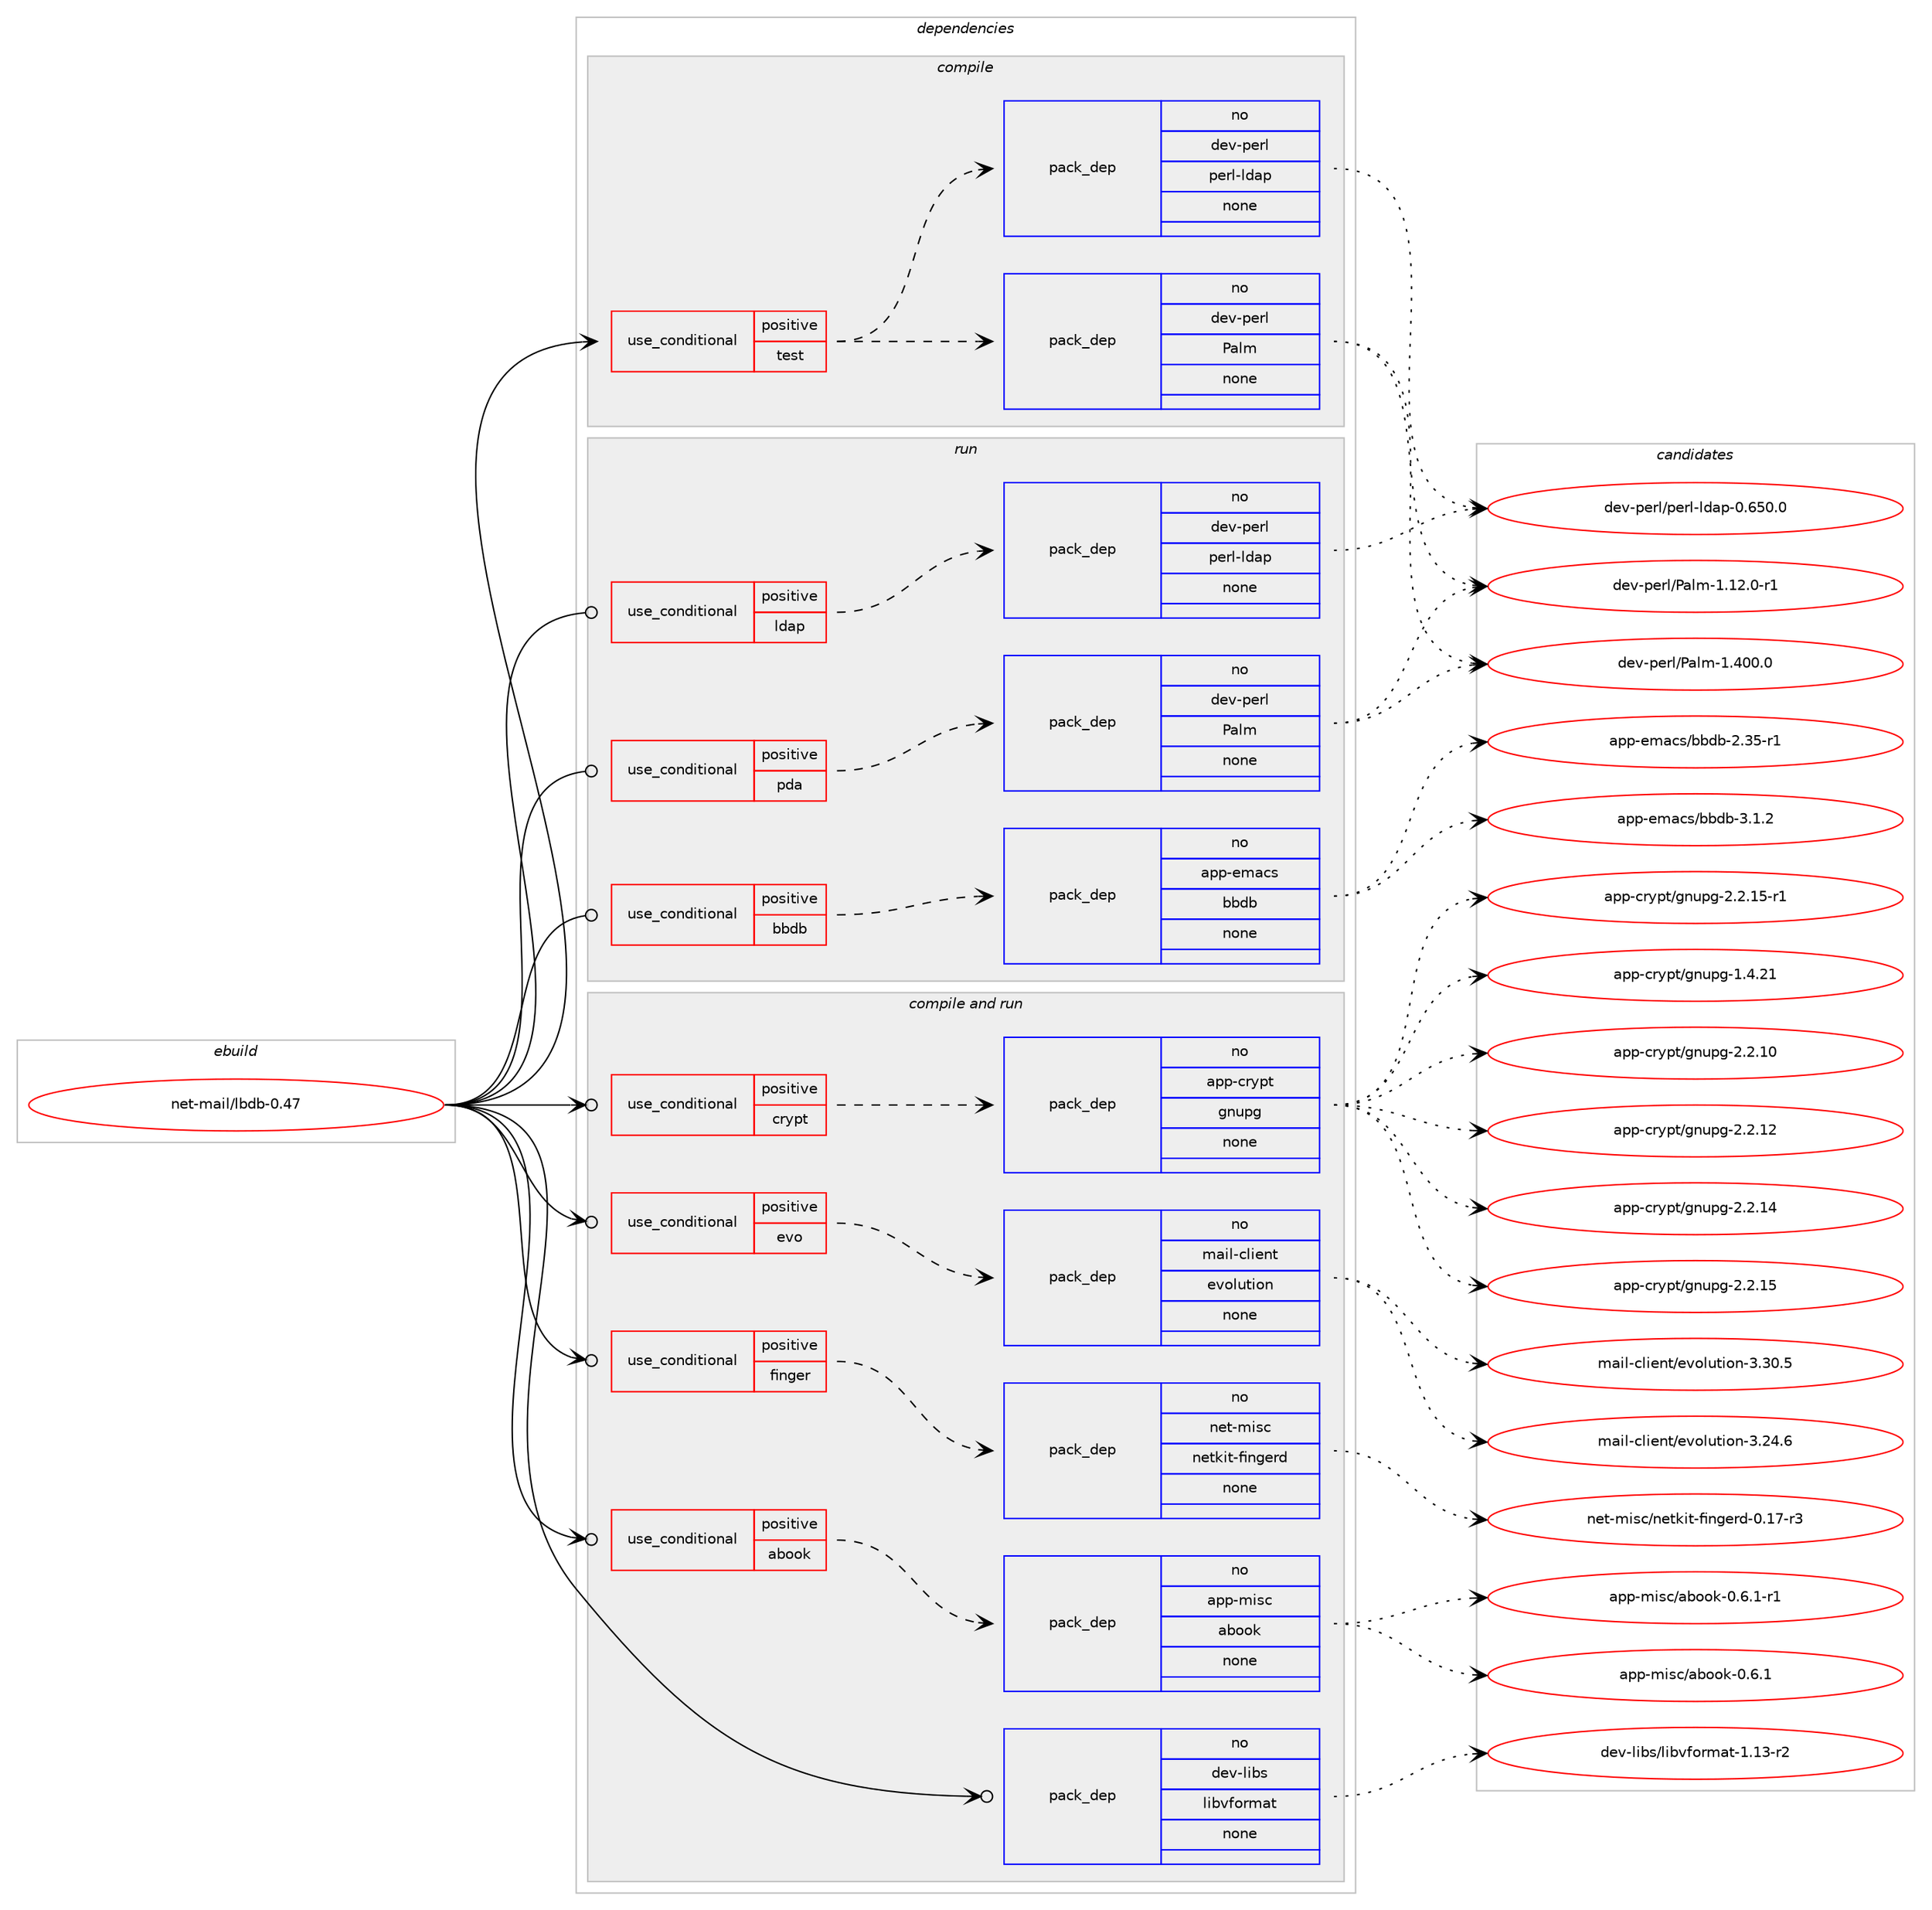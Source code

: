digraph prolog {

# *************
# Graph options
# *************

newrank=true;
concentrate=true;
compound=true;
graph [rankdir=LR,fontname=Helvetica,fontsize=10,ranksep=1.5];#, ranksep=2.5, nodesep=0.2];
edge  [arrowhead=vee];
node  [fontname=Helvetica,fontsize=10];

# **********
# The ebuild
# **********

subgraph cluster_leftcol {
color=gray;
rank=same;
label=<<i>ebuild</i>>;
id [label="net-mail/lbdb-0.47", color=red, width=4, href="../net-mail/lbdb-0.47.svg"];
}

# ****************
# The dependencies
# ****************

subgraph cluster_midcol {
color=gray;
label=<<i>dependencies</i>>;
subgraph cluster_compile {
fillcolor="#eeeeee";
style=filled;
label=<<i>compile</i>>;
subgraph cond49 {
dependency790 [label=<<TABLE BORDER="0" CELLBORDER="1" CELLSPACING="0" CELLPADDING="4"><TR><TD ROWSPAN="3" CELLPADDING="10">use_conditional</TD></TR><TR><TD>positive</TD></TR><TR><TD>test</TD></TR></TABLE>>, shape=none, color=red];
subgraph pack735 {
dependency791 [label=<<TABLE BORDER="0" CELLBORDER="1" CELLSPACING="0" CELLPADDING="4" WIDTH="220"><TR><TD ROWSPAN="6" CELLPADDING="30">pack_dep</TD></TR><TR><TD WIDTH="110">no</TD></TR><TR><TD>dev-perl</TD></TR><TR><TD>Palm</TD></TR><TR><TD>none</TD></TR><TR><TD></TD></TR></TABLE>>, shape=none, color=blue];
}
dependency790:e -> dependency791:w [weight=20,style="dashed",arrowhead="vee"];
subgraph pack736 {
dependency792 [label=<<TABLE BORDER="0" CELLBORDER="1" CELLSPACING="0" CELLPADDING="4" WIDTH="220"><TR><TD ROWSPAN="6" CELLPADDING="30">pack_dep</TD></TR><TR><TD WIDTH="110">no</TD></TR><TR><TD>dev-perl</TD></TR><TR><TD>perl-ldap</TD></TR><TR><TD>none</TD></TR><TR><TD></TD></TR></TABLE>>, shape=none, color=blue];
}
dependency790:e -> dependency792:w [weight=20,style="dashed",arrowhead="vee"];
}
id:e -> dependency790:w [weight=20,style="solid",arrowhead="vee"];
}
subgraph cluster_compileandrun {
fillcolor="#eeeeee";
style=filled;
label=<<i>compile and run</i>>;
subgraph cond50 {
dependency793 [label=<<TABLE BORDER="0" CELLBORDER="1" CELLSPACING="0" CELLPADDING="4"><TR><TD ROWSPAN="3" CELLPADDING="10">use_conditional</TD></TR><TR><TD>positive</TD></TR><TR><TD>abook</TD></TR></TABLE>>, shape=none, color=red];
subgraph pack737 {
dependency794 [label=<<TABLE BORDER="0" CELLBORDER="1" CELLSPACING="0" CELLPADDING="4" WIDTH="220"><TR><TD ROWSPAN="6" CELLPADDING="30">pack_dep</TD></TR><TR><TD WIDTH="110">no</TD></TR><TR><TD>app-misc</TD></TR><TR><TD>abook</TD></TR><TR><TD>none</TD></TR><TR><TD></TD></TR></TABLE>>, shape=none, color=blue];
}
dependency793:e -> dependency794:w [weight=20,style="dashed",arrowhead="vee"];
}
id:e -> dependency793:w [weight=20,style="solid",arrowhead="odotvee"];
subgraph cond51 {
dependency795 [label=<<TABLE BORDER="0" CELLBORDER="1" CELLSPACING="0" CELLPADDING="4"><TR><TD ROWSPAN="3" CELLPADDING="10">use_conditional</TD></TR><TR><TD>positive</TD></TR><TR><TD>crypt</TD></TR></TABLE>>, shape=none, color=red];
subgraph pack738 {
dependency796 [label=<<TABLE BORDER="0" CELLBORDER="1" CELLSPACING="0" CELLPADDING="4" WIDTH="220"><TR><TD ROWSPAN="6" CELLPADDING="30">pack_dep</TD></TR><TR><TD WIDTH="110">no</TD></TR><TR><TD>app-crypt</TD></TR><TR><TD>gnupg</TD></TR><TR><TD>none</TD></TR><TR><TD></TD></TR></TABLE>>, shape=none, color=blue];
}
dependency795:e -> dependency796:w [weight=20,style="dashed",arrowhead="vee"];
}
id:e -> dependency795:w [weight=20,style="solid",arrowhead="odotvee"];
subgraph cond52 {
dependency797 [label=<<TABLE BORDER="0" CELLBORDER="1" CELLSPACING="0" CELLPADDING="4"><TR><TD ROWSPAN="3" CELLPADDING="10">use_conditional</TD></TR><TR><TD>positive</TD></TR><TR><TD>evo</TD></TR></TABLE>>, shape=none, color=red];
subgraph pack739 {
dependency798 [label=<<TABLE BORDER="0" CELLBORDER="1" CELLSPACING="0" CELLPADDING="4" WIDTH="220"><TR><TD ROWSPAN="6" CELLPADDING="30">pack_dep</TD></TR><TR><TD WIDTH="110">no</TD></TR><TR><TD>mail-client</TD></TR><TR><TD>evolution</TD></TR><TR><TD>none</TD></TR><TR><TD></TD></TR></TABLE>>, shape=none, color=blue];
}
dependency797:e -> dependency798:w [weight=20,style="dashed",arrowhead="vee"];
}
id:e -> dependency797:w [weight=20,style="solid",arrowhead="odotvee"];
subgraph cond53 {
dependency799 [label=<<TABLE BORDER="0" CELLBORDER="1" CELLSPACING="0" CELLPADDING="4"><TR><TD ROWSPAN="3" CELLPADDING="10">use_conditional</TD></TR><TR><TD>positive</TD></TR><TR><TD>finger</TD></TR></TABLE>>, shape=none, color=red];
subgraph pack740 {
dependency800 [label=<<TABLE BORDER="0" CELLBORDER="1" CELLSPACING="0" CELLPADDING="4" WIDTH="220"><TR><TD ROWSPAN="6" CELLPADDING="30">pack_dep</TD></TR><TR><TD WIDTH="110">no</TD></TR><TR><TD>net-misc</TD></TR><TR><TD>netkit-fingerd</TD></TR><TR><TD>none</TD></TR><TR><TD></TD></TR></TABLE>>, shape=none, color=blue];
}
dependency799:e -> dependency800:w [weight=20,style="dashed",arrowhead="vee"];
}
id:e -> dependency799:w [weight=20,style="solid",arrowhead="odotvee"];
subgraph pack741 {
dependency801 [label=<<TABLE BORDER="0" CELLBORDER="1" CELLSPACING="0" CELLPADDING="4" WIDTH="220"><TR><TD ROWSPAN="6" CELLPADDING="30">pack_dep</TD></TR><TR><TD WIDTH="110">no</TD></TR><TR><TD>dev-libs</TD></TR><TR><TD>libvformat</TD></TR><TR><TD>none</TD></TR><TR><TD></TD></TR></TABLE>>, shape=none, color=blue];
}
id:e -> dependency801:w [weight=20,style="solid",arrowhead="odotvee"];
}
subgraph cluster_run {
fillcolor="#eeeeee";
style=filled;
label=<<i>run</i>>;
subgraph cond54 {
dependency802 [label=<<TABLE BORDER="0" CELLBORDER="1" CELLSPACING="0" CELLPADDING="4"><TR><TD ROWSPAN="3" CELLPADDING="10">use_conditional</TD></TR><TR><TD>positive</TD></TR><TR><TD>bbdb</TD></TR></TABLE>>, shape=none, color=red];
subgraph pack742 {
dependency803 [label=<<TABLE BORDER="0" CELLBORDER="1" CELLSPACING="0" CELLPADDING="4" WIDTH="220"><TR><TD ROWSPAN="6" CELLPADDING="30">pack_dep</TD></TR><TR><TD WIDTH="110">no</TD></TR><TR><TD>app-emacs</TD></TR><TR><TD>bbdb</TD></TR><TR><TD>none</TD></TR><TR><TD></TD></TR></TABLE>>, shape=none, color=blue];
}
dependency802:e -> dependency803:w [weight=20,style="dashed",arrowhead="vee"];
}
id:e -> dependency802:w [weight=20,style="solid",arrowhead="odot"];
subgraph cond55 {
dependency804 [label=<<TABLE BORDER="0" CELLBORDER="1" CELLSPACING="0" CELLPADDING="4"><TR><TD ROWSPAN="3" CELLPADDING="10">use_conditional</TD></TR><TR><TD>positive</TD></TR><TR><TD>ldap</TD></TR></TABLE>>, shape=none, color=red];
subgraph pack743 {
dependency805 [label=<<TABLE BORDER="0" CELLBORDER="1" CELLSPACING="0" CELLPADDING="4" WIDTH="220"><TR><TD ROWSPAN="6" CELLPADDING="30">pack_dep</TD></TR><TR><TD WIDTH="110">no</TD></TR><TR><TD>dev-perl</TD></TR><TR><TD>perl-ldap</TD></TR><TR><TD>none</TD></TR><TR><TD></TD></TR></TABLE>>, shape=none, color=blue];
}
dependency804:e -> dependency805:w [weight=20,style="dashed",arrowhead="vee"];
}
id:e -> dependency804:w [weight=20,style="solid",arrowhead="odot"];
subgraph cond56 {
dependency806 [label=<<TABLE BORDER="0" CELLBORDER="1" CELLSPACING="0" CELLPADDING="4"><TR><TD ROWSPAN="3" CELLPADDING="10">use_conditional</TD></TR><TR><TD>positive</TD></TR><TR><TD>pda</TD></TR></TABLE>>, shape=none, color=red];
subgraph pack744 {
dependency807 [label=<<TABLE BORDER="0" CELLBORDER="1" CELLSPACING="0" CELLPADDING="4" WIDTH="220"><TR><TD ROWSPAN="6" CELLPADDING="30">pack_dep</TD></TR><TR><TD WIDTH="110">no</TD></TR><TR><TD>dev-perl</TD></TR><TR><TD>Palm</TD></TR><TR><TD>none</TD></TR><TR><TD></TD></TR></TABLE>>, shape=none, color=blue];
}
dependency806:e -> dependency807:w [weight=20,style="dashed",arrowhead="vee"];
}
id:e -> dependency806:w [weight=20,style="solid",arrowhead="odot"];
}
}

# **************
# The candidates
# **************

subgraph cluster_choices {
rank=same;
color=gray;
label=<<i>candidates</i>>;

subgraph choice735 {
color=black;
nodesep=1;
choice10010111845112101114108478097108109454946495046484511449 [label="dev-perl/Palm-1.12.0-r1", color=red, width=4,href="../dev-perl/Palm-1.12.0-r1.svg"];
choice100101118451121011141084780971081094549465248484648 [label="dev-perl/Palm-1.400.0", color=red, width=4,href="../dev-perl/Palm-1.400.0.svg"];
dependency791:e -> choice10010111845112101114108478097108109454946495046484511449:w [style=dotted,weight="100"];
dependency791:e -> choice100101118451121011141084780971081094549465248484648:w [style=dotted,weight="100"];
}
subgraph choice736 {
color=black;
nodesep=1;
choice100101118451121011141084711210111410845108100971124548465453484648 [label="dev-perl/perl-ldap-0.650.0", color=red, width=4,href="../dev-perl/perl-ldap-0.650.0.svg"];
dependency792:e -> choice100101118451121011141084711210111410845108100971124548465453484648:w [style=dotted,weight="100"];
}
subgraph choice737 {
color=black;
nodesep=1;
choice971121124510910511599479798111111107454846544649 [label="app-misc/abook-0.6.1", color=red, width=4,href="../app-misc/abook-0.6.1.svg"];
choice9711211245109105115994797981111111074548465446494511449 [label="app-misc/abook-0.6.1-r1", color=red, width=4,href="../app-misc/abook-0.6.1-r1.svg"];
dependency794:e -> choice971121124510910511599479798111111107454846544649:w [style=dotted,weight="100"];
dependency794:e -> choice9711211245109105115994797981111111074548465446494511449:w [style=dotted,weight="100"];
}
subgraph choice738 {
color=black;
nodesep=1;
choice9711211245991141211121164710311011711210345494652465049 [label="app-crypt/gnupg-1.4.21", color=red, width=4,href="../app-crypt/gnupg-1.4.21.svg"];
choice9711211245991141211121164710311011711210345504650464948 [label="app-crypt/gnupg-2.2.10", color=red, width=4,href="../app-crypt/gnupg-2.2.10.svg"];
choice9711211245991141211121164710311011711210345504650464950 [label="app-crypt/gnupg-2.2.12", color=red, width=4,href="../app-crypt/gnupg-2.2.12.svg"];
choice9711211245991141211121164710311011711210345504650464952 [label="app-crypt/gnupg-2.2.14", color=red, width=4,href="../app-crypt/gnupg-2.2.14.svg"];
choice9711211245991141211121164710311011711210345504650464953 [label="app-crypt/gnupg-2.2.15", color=red, width=4,href="../app-crypt/gnupg-2.2.15.svg"];
choice97112112459911412111211647103110117112103455046504649534511449 [label="app-crypt/gnupg-2.2.15-r1", color=red, width=4,href="../app-crypt/gnupg-2.2.15-r1.svg"];
dependency796:e -> choice9711211245991141211121164710311011711210345494652465049:w [style=dotted,weight="100"];
dependency796:e -> choice9711211245991141211121164710311011711210345504650464948:w [style=dotted,weight="100"];
dependency796:e -> choice9711211245991141211121164710311011711210345504650464950:w [style=dotted,weight="100"];
dependency796:e -> choice9711211245991141211121164710311011711210345504650464952:w [style=dotted,weight="100"];
dependency796:e -> choice9711211245991141211121164710311011711210345504650464953:w [style=dotted,weight="100"];
dependency796:e -> choice97112112459911412111211647103110117112103455046504649534511449:w [style=dotted,weight="100"];
}
subgraph choice739 {
color=black;
nodesep=1;
choice1099710510845991081051011101164710111811110811711610511111045514650524654 [label="mail-client/evolution-3.24.6", color=red, width=4,href="../mail-client/evolution-3.24.6.svg"];
choice1099710510845991081051011101164710111811110811711610511111045514651484653 [label="mail-client/evolution-3.30.5", color=red, width=4,href="../mail-client/evolution-3.30.5.svg"];
dependency798:e -> choice1099710510845991081051011101164710111811110811711610511111045514650524654:w [style=dotted,weight="100"];
dependency798:e -> choice1099710510845991081051011101164710111811110811711610511111045514651484653:w [style=dotted,weight="100"];
}
subgraph choice740 {
color=black;
nodesep=1;
choice1101011164510910511599471101011161071051164510210511010310111410045484649554511451 [label="net-misc/netkit-fingerd-0.17-r3", color=red, width=4,href="../net-misc/netkit-fingerd-0.17-r3.svg"];
dependency800:e -> choice1101011164510910511599471101011161071051164510210511010310111410045484649554511451:w [style=dotted,weight="100"];
}
subgraph choice741 {
color=black;
nodesep=1;
choice100101118451081059811547108105981181021111141099711645494649514511450 [label="dev-libs/libvformat-1.13-r2", color=red, width=4,href="../dev-libs/libvformat-1.13-r2.svg"];
dependency801:e -> choice100101118451081059811547108105981181021111141099711645494649514511450:w [style=dotted,weight="100"];
}
subgraph choice742 {
color=black;
nodesep=1;
choice971121124510110997991154798981009845504651534511449 [label="app-emacs/bbdb-2.35-r1", color=red, width=4,href="../app-emacs/bbdb-2.35-r1.svg"];
choice9711211245101109979911547989810098455146494650 [label="app-emacs/bbdb-3.1.2", color=red, width=4,href="../app-emacs/bbdb-3.1.2.svg"];
dependency803:e -> choice971121124510110997991154798981009845504651534511449:w [style=dotted,weight="100"];
dependency803:e -> choice9711211245101109979911547989810098455146494650:w [style=dotted,weight="100"];
}
subgraph choice743 {
color=black;
nodesep=1;
choice100101118451121011141084711210111410845108100971124548465453484648 [label="dev-perl/perl-ldap-0.650.0", color=red, width=4,href="../dev-perl/perl-ldap-0.650.0.svg"];
dependency805:e -> choice100101118451121011141084711210111410845108100971124548465453484648:w [style=dotted,weight="100"];
}
subgraph choice744 {
color=black;
nodesep=1;
choice10010111845112101114108478097108109454946495046484511449 [label="dev-perl/Palm-1.12.0-r1", color=red, width=4,href="../dev-perl/Palm-1.12.0-r1.svg"];
choice100101118451121011141084780971081094549465248484648 [label="dev-perl/Palm-1.400.0", color=red, width=4,href="../dev-perl/Palm-1.400.0.svg"];
dependency807:e -> choice10010111845112101114108478097108109454946495046484511449:w [style=dotted,weight="100"];
dependency807:e -> choice100101118451121011141084780971081094549465248484648:w [style=dotted,weight="100"];
}
}

}

